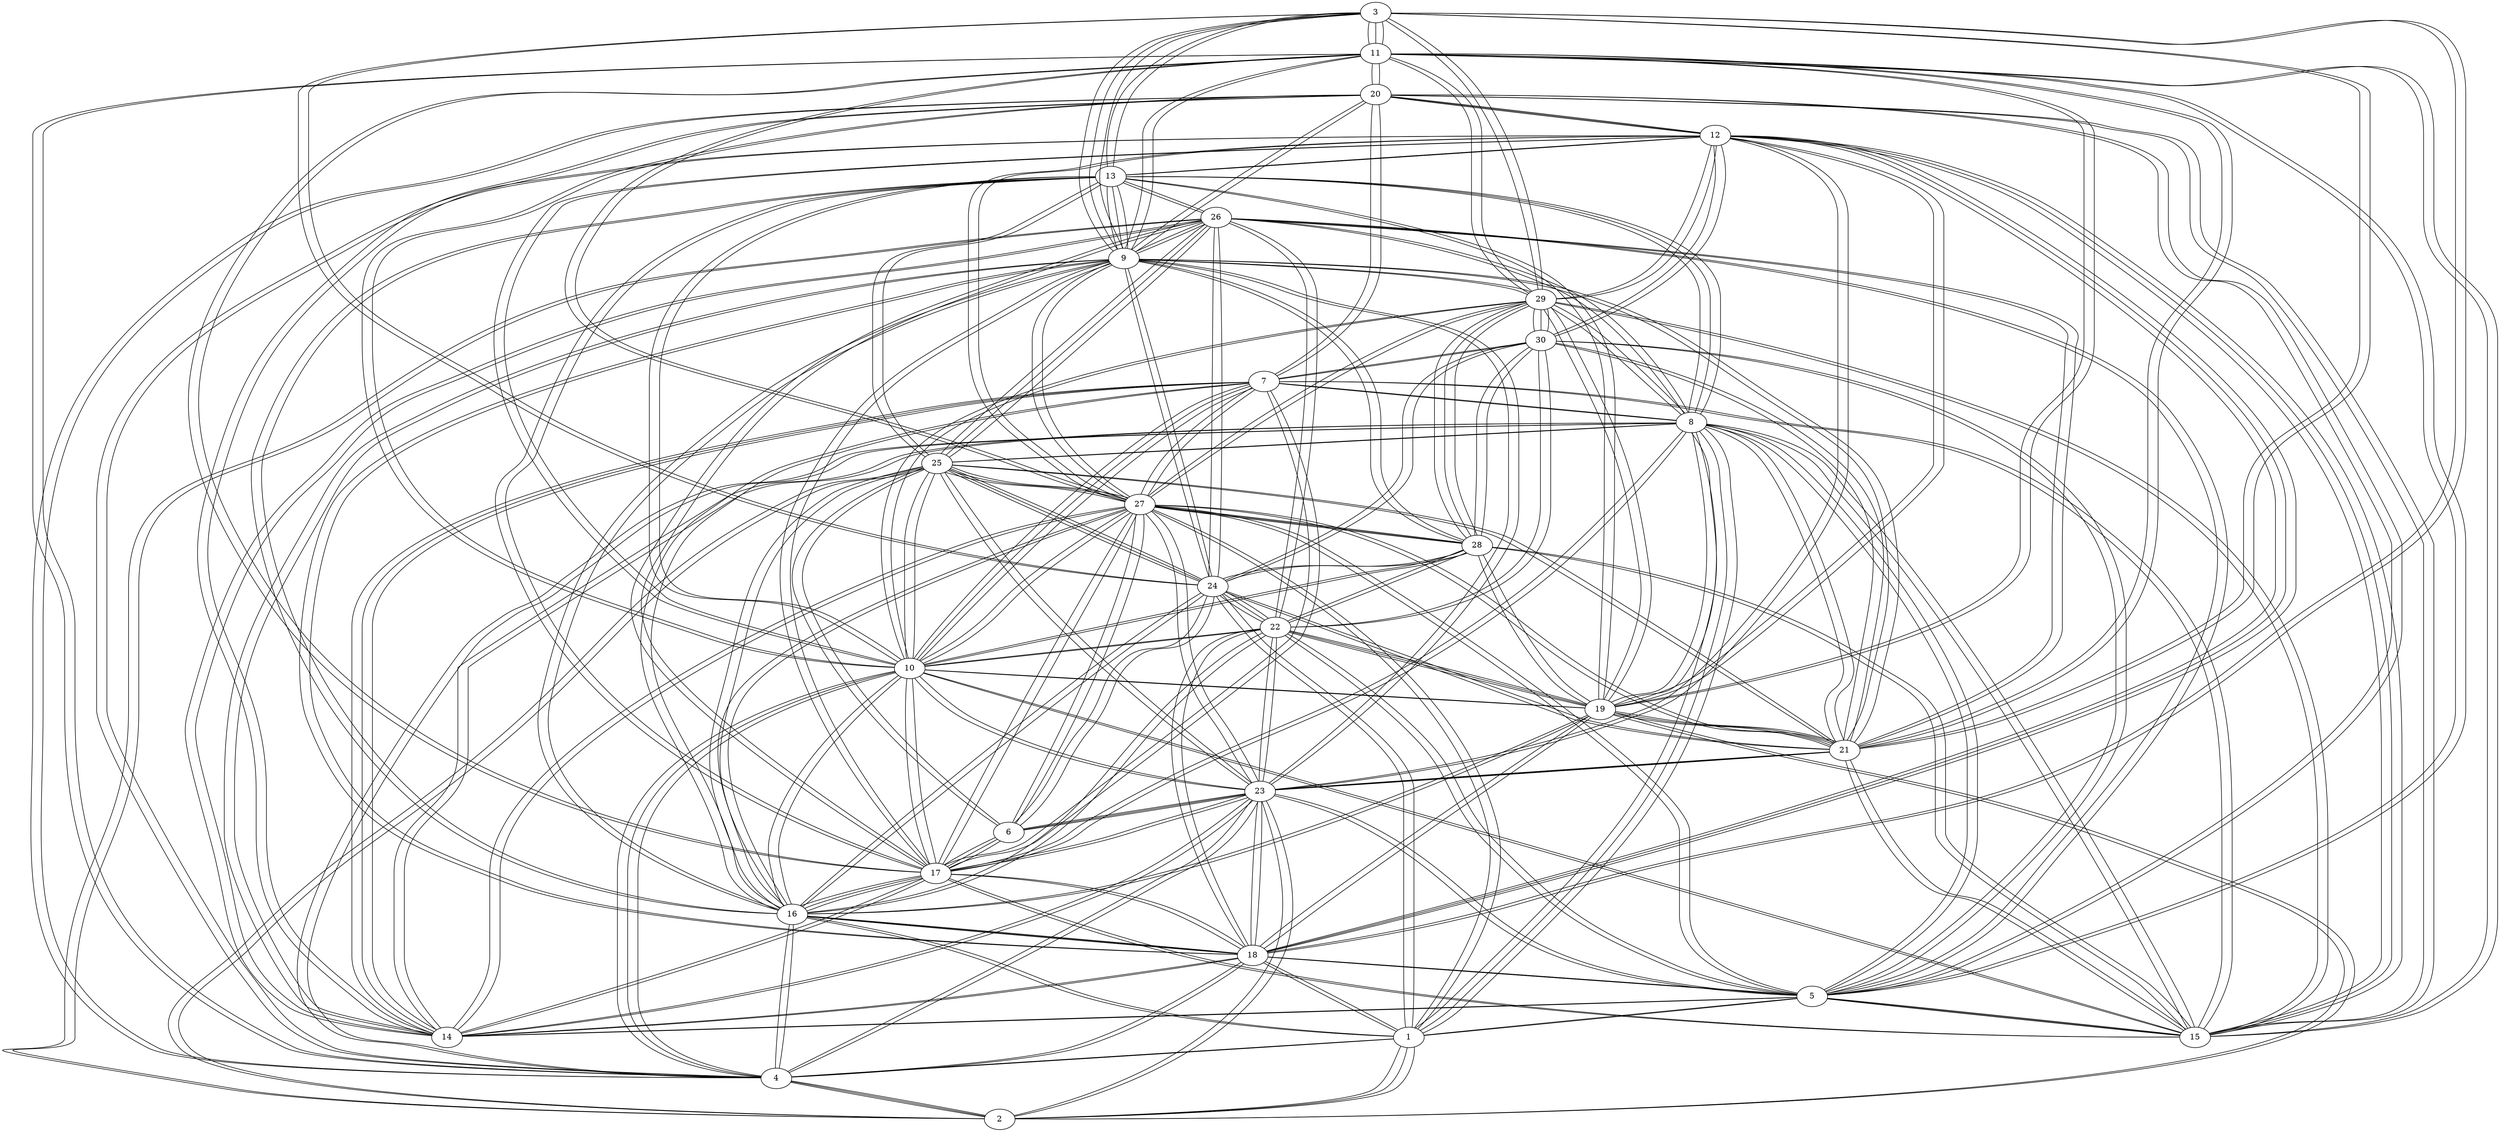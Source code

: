 graph sample {
3 -- 11;
9 -- 3;
9 -- 11;
11 -- 9;
13 -- 9;
13 -- 3;
3 -- 13;
8 -- 13;
1 -- 8;
2 -- 1;
4 -- 2;
4 -- 1;
1 -- 4;
4 -- 8;
8 -- 4;
10 -- 4;
7 -- 10;
7 -- 8;
8 -- 7;
14 -- 7;
5 -- 14;
5 -- 1;
1 -- 5;
5 -- 8;
8 -- 5;
5 -- 11;
11 -- 5;
15 -- 5;
15 -- 7;
7 -- 15;
15 -- 8;
8 -- 15;
15 -- 10;
10 -- 15;
15 -- 11;
11 -- 15;
12 -- 15;
12 -- 4;
4 -- 12;
12 -- 10;
10 -- 12;
12 -- 13;
13 -- 12;
18 -- 12;
18 -- 1;
1 -- 18;
18 -- 3;
3 -- 18;
18 -- 4;
4 -- 18;
18 -- 5;
5 -- 18;
18 -- 9;
9 -- 18;
18 -- 14;
14 -- 18;
16 -- 18;
16 -- 1;
1 -- 16;
16 -- 4;
4 -- 16;
16 -- 7;
7 -- 16;
16 -- 9;
9 -- 16;
16 -- 10;
10 -- 16;
16 -- 13;
13 -- 16;
17 -- 16;
6 -- 17;
23 -- 6;
23 -- 2;
2 -- 23;
23 -- 4;
4 -- 23;
23 -- 5;
5 -- 23;
23 -- 9;
9 -- 23;
23 -- 10;
10 -- 23;
23 -- 12;
12 -- 23;
23 -- 14;
14 -- 23;
23 -- 17;
17 -- 23;
23 -- 18;
18 -- 23;
21 -- 23;
21 -- 3;
3 -- 21;
21 -- 8;
8 -- 21;
21 -- 9;
9 -- 21;
21 -- 11;
11 -- 21;
21 -- 15;
15 -- 21;
19 -- 21;
19 -- 2;
2 -- 19;
19 -- 8;
8 -- 19;
19 -- 10;
10 -- 19;
19 -- 11;
11 -- 19;
19 -- 12;
12 -- 19;
19 -- 13;
13 -- 19;
19 -- 16;
16 -- 19;
19 -- 18;
18 -- 19;
22 -- 19;
22 -- 5;
5 -- 22;
22 -- 10;
10 -- 22;
22 -- 16;
16 -- 22;
22 -- 18;
18 -- 22;
22 -- 23;
23 -- 22;
24 -- 22;
24 -- 1;
1 -- 24;
24 -- 3;
3 -- 24;
24 -- 6;
6 -- 24;
24 -- 9;
9 -- 24;
24 -- 16;
16 -- 24;
24 -- 21;
21 -- 24;
25 -- 24;
25 -- 2;
2 -- 25;
25 -- 6;
6 -- 25;
25 -- 8;
8 -- 25;
25 -- 10;
10 -- 25;
25 -- 13;
13 -- 25;
25 -- 16;
16 -- 25;
25 -- 21;
21 -- 25;
25 -- 23;
23 -- 25;
26 -- 25;
26 -- 2;
2 -- 26;
26 -- 5;
5 -- 26;
26 -- 8;
8 -- 26;
26 -- 9;
9 -- 26;
26 -- 13;
13 -- 26;
26 -- 14;
14 -- 26;
26 -- 17;
17 -- 26;
26 -- 21;
21 -- 26;
26 -- 22;
22 -- 26;
26 -- 24;
24 -- 26;
25 -- 26;
26 -- 25;
27 -- 25;
27 -- 1;
1 -- 27;
27 -- 5;
5 -- 27;
27 -- 6;
6 -- 27;
27 -- 7;
7 -- 27;
27 -- 9;
9 -- 27;
27 -- 10;
10 -- 27;
27 -- 11;
11 -- 27;
27 -- 12;
12 -- 27;
27 -- 14;
14 -- 27;
27 -- 16;
16 -- 27;
27 -- 17;
17 -- 27;
27 -- 21;
21 -- 27;
27 -- 23;
23 -- 27;
28 -- 27;
28 -- 9;
9 -- 28;
28 -- 10;
10 -- 28;
28 -- 15;
15 -- 28;
28 -- 19;
19 -- 28;
28 -- 22;
22 -- 28;
28 -- 24;
24 -- 28;
29 -- 28;
29 -- 3;
3 -- 29;
29 -- 8;
8 -- 29;
29 -- 9;
9 -- 29;
29 -- 10;
10 -- 29;
29 -- 11;
11 -- 29;
29 -- 12;
12 -- 29;
29 -- 15;
15 -- 29;
29 -- 19;
19 -- 29;
29 -- 27;
27 -- 29;
30 -- 29;
30 -- 5;
5 -- 30;
30 -- 7;
7 -- 30;
30 -- 12;
12 -- 30;
30 -- 21;
21 -- 30;
30 -- 22;
22 -- 30;
30 -- 24;
24 -- 30;
30 -- 28;
28 -- 30;
29 -- 30;
30 -- 29;
28 -- 29;
29 -- 28;
27 -- 28;
28 -- 27;
25 -- 27;
27 -- 25;
24 -- 25;
25 -- 24;
22 -- 24;
24 -- 22;
19 -- 22;
22 -- 19;
21 -- 19;
19 -- 21;
23 -- 21;
21 -- 23;
6 -- 23;
23 -- 6;
17 -- 6;
6 -- 17;
17 -- 7;
7 -- 17;
17 -- 8;
8 -- 17;
17 -- 9;
9 -- 17;
17 -- 10;
10 -- 17;
17 -- 11;
11 -- 17;
17 -- 13;
13 -- 17;
17 -- 14;
14 -- 17;
17 -- 15;
15 -- 17;
17 -- 18;
18 -- 17;
16 -- 17;
17 -- 16;
18 -- 16;
16 -- 18;
12 -- 18;
18 -- 12;
20 -- 12;
20 -- 4;
4 -- 20;
20 -- 5;
5 -- 20;
20 -- 7;
7 -- 20;
20 -- 9;
9 -- 20;
20 -- 10;
10 -- 20;
20 -- 11;
11 -- 20;
20 -- 14;
14 -- 20;
20 -- 15;
15 -- 20;
12 -- 20;
20 -- 12;
15 -- 12;
12 -- 15;
5 -- 15;
15 -- 5;
14 -- 5;
5 -- 14;
14 -- 8;
8 -- 14;
14 -- 9;
9 -- 14;
7 -- 14;
14 -- 7;
10 -- 7;
7 -- 10;
10 -- 13;
13 -- 10;
4 -- 10;
10 -- 4;
4 -- 11;
11 -- 4;
2 -- 4;
4 -- 2;
1 -- 2;
2 -- 1;
8 -- 1;
1 -- 8;
13 -- 8;
8 -- 13;
9 -- 13;
13 -- 9;
3 -- 9;
9 -- 3;
11 -- 3;
3 -- 11;
}